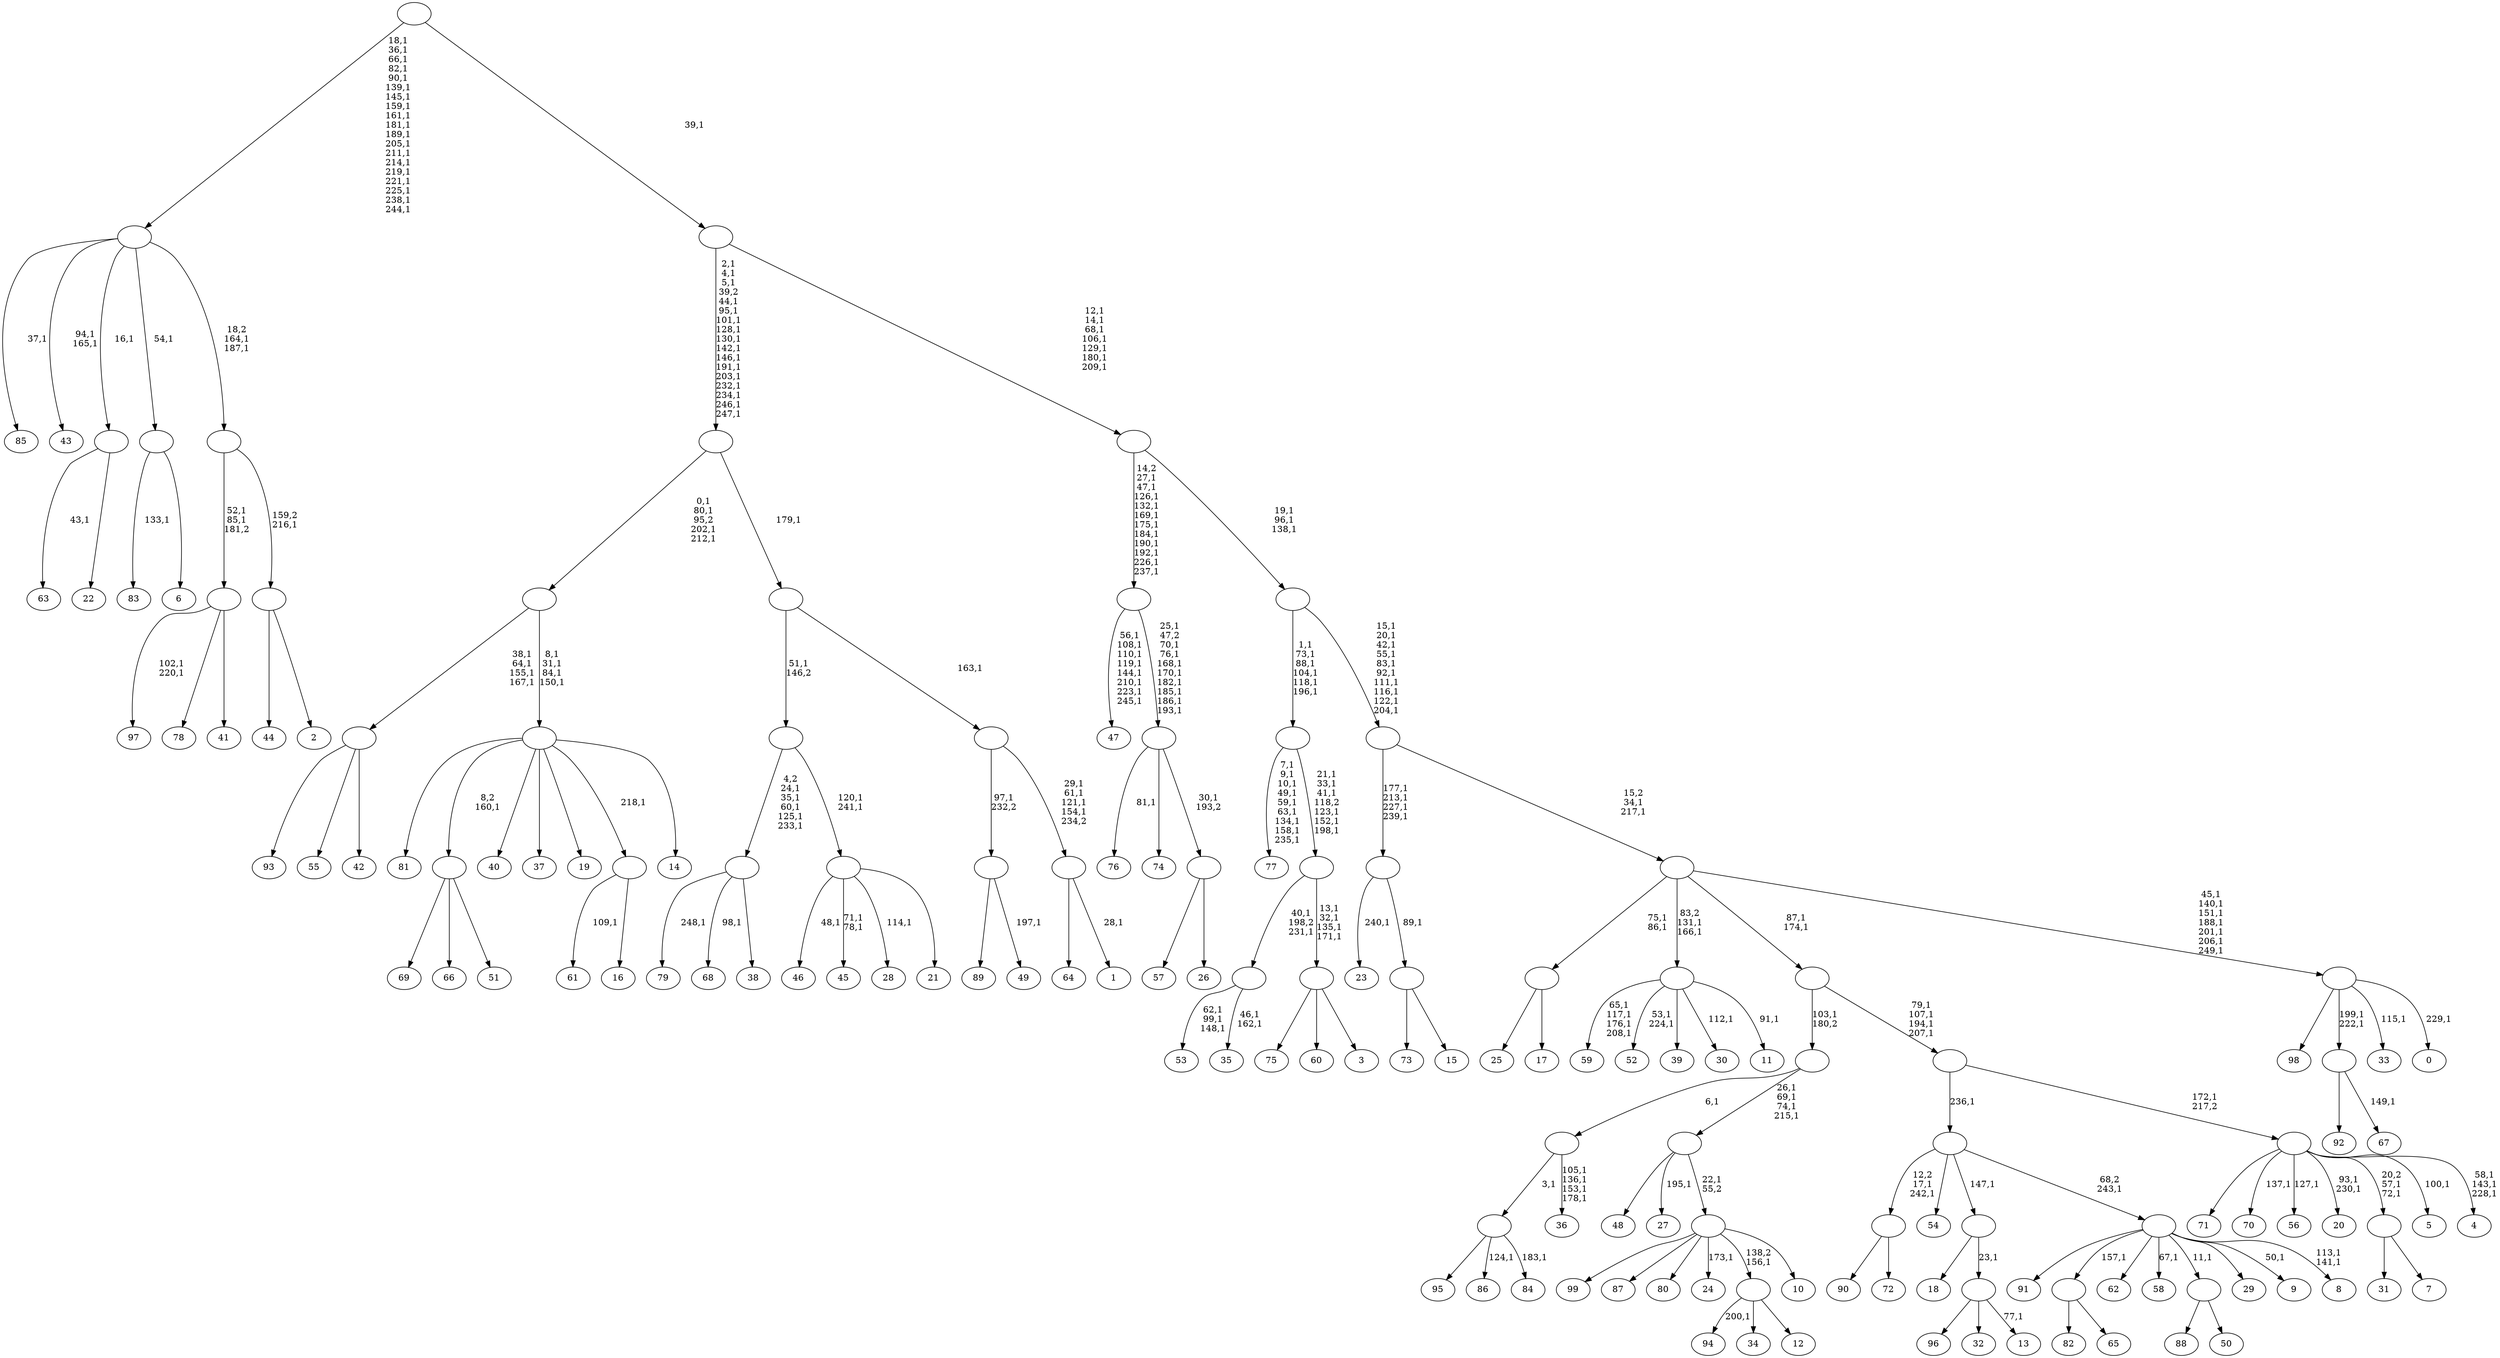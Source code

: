 digraph T {
	350 [label="99"]
	349 [label="98"]
	348 [label="97"]
	345 [label="96"]
	344 [label="95"]
	343 [label="94"]
	341 [label="93"]
	340 [label="92"]
	339 [label="91"]
	338 [label="90"]
	337 [label="89"]
	336 [label="88"]
	335 [label="87"]
	334 [label="86"]
	332 [label="85"]
	330 [label="84"]
	328 [label=""]
	327 [label="83"]
	325 [label="82"]
	324 [label="81"]
	323 [label="80"]
	322 [label="79"]
	320 [label="78"]
	319 [label="77"]
	309 [label="76"]
	307 [label="75"]
	306 [label="74"]
	305 [label="73"]
	304 [label="72"]
	303 [label=""]
	301 [label="71"]
	300 [label="70"]
	298 [label="69"]
	297 [label="68"]
	295 [label="67"]
	293 [label=""]
	291 [label="66"]
	290 [label="65"]
	289 [label=""]
	288 [label="64"]
	287 [label="63"]
	285 [label="62"]
	284 [label="61"]
	282 [label="60"]
	281 [label="59"]
	276 [label="58"]
	274 [label="57"]
	273 [label="56"]
	271 [label="55"]
	270 [label="54"]
	269 [label="53"]
	265 [label="52"]
	262 [label="51"]
	261 [label=""]
	260 [label="50"]
	259 [label=""]
	258 [label="49"]
	256 [label=""]
	255 [label="48"]
	254 [label="47"]
	245 [label="46"]
	243 [label="45"]
	240 [label="44"]
	239 [label="43"]
	236 [label="42"]
	235 [label=""]
	231 [label="41"]
	230 [label=""]
	228 [label="40"]
	227 [label="39"]
	226 [label="38"]
	225 [label=""]
	220 [label="37"]
	219 [label="36"]
	214 [label=""]
	213 [label="35"]
	210 [label=""]
	208 [label="34"]
	207 [label="33"]
	205 [label="32"]
	204 [label="31"]
	203 [label="30"]
	201 [label="29"]
	200 [label="28"]
	198 [label="27"]
	196 [label="26"]
	195 [label=""]
	194 [label=""]
	185 [label=""]
	174 [label="25"]
	173 [label="24"]
	171 [label="23"]
	169 [label="22"]
	168 [label=""]
	167 [label="21"]
	166 [label=""]
	164 [label=""]
	163 [label="20"]
	160 [label="19"]
	159 [label="18"]
	158 [label="17"]
	157 [label=""]
	155 [label="16"]
	154 [label=""]
	153 [label="15"]
	152 [label=""]
	151 [label=""]
	147 [label="14"]
	146 [label=""]
	142 [label=""]
	138 [label="13"]
	136 [label=""]
	135 [label=""]
	134 [label="12"]
	133 [label=""]
	132 [label="11"]
	130 [label=""]
	128 [label="10"]
	127 [label=""]
	126 [label=""]
	122 [label=""]
	121 [label="9"]
	119 [label="8"]
	116 [label=""]
	115 [label=""]
	114 [label="7"]
	113 [label=""]
	111 [label="6"]
	110 [label=""]
	109 [label="5"]
	107 [label="4"]
	103 [label=""]
	102 [label=""]
	98 [label=""]
	96 [label="3"]
	95 [label=""]
	91 [label=""]
	85 [label=""]
	79 [label="2"]
	78 [label=""]
	77 [label=""]
	75 [label=""]
	56 [label="1"]
	54 [label=""]
	50 [label=""]
	49 [label=""]
	48 [label=""]
	32 [label="0"]
	30 [label=""]
	23 [label=""]
	21 [label=""]
	11 [label=""]
	8 [label=""]
	1 [label=""]
	0 [label=""]
	328 -> 330 [label="183,1"]
	328 -> 334 [label="124,1"]
	328 -> 344 [label=""]
	303 -> 338 [label=""]
	303 -> 304 [label=""]
	293 -> 295 [label="149,1"]
	293 -> 340 [label=""]
	289 -> 325 [label=""]
	289 -> 290 [label=""]
	261 -> 298 [label=""]
	261 -> 291 [label=""]
	261 -> 262 [label=""]
	259 -> 336 [label=""]
	259 -> 260 [label=""]
	256 -> 258 [label="197,1"]
	256 -> 337 [label=""]
	235 -> 341 [label=""]
	235 -> 271 [label=""]
	235 -> 236 [label=""]
	230 -> 348 [label="102,1\n220,1"]
	230 -> 320 [label=""]
	230 -> 231 [label=""]
	225 -> 297 [label="98,1"]
	225 -> 322 [label="248,1"]
	225 -> 226 [label=""]
	214 -> 219 [label="105,1\n136,1\n153,1\n178,1"]
	214 -> 328 [label="3,1"]
	210 -> 213 [label="46,1\n162,1"]
	210 -> 269 [label="62,1\n99,1\n148,1"]
	195 -> 274 [label=""]
	195 -> 196 [label=""]
	194 -> 309 [label="81,1"]
	194 -> 306 [label=""]
	194 -> 195 [label="30,1\n193,2"]
	185 -> 194 [label="25,1\n47,2\n70,1\n76,1\n168,1\n170,1\n182,1\n185,1\n186,1\n193,1"]
	185 -> 254 [label="56,1\n108,1\n110,1\n119,1\n144,1\n210,1\n223,1\n245,1"]
	168 -> 287 [label="43,1"]
	168 -> 169 [label=""]
	166 -> 200 [label="114,1"]
	166 -> 243 [label="71,1\n78,1"]
	166 -> 245 [label="48,1"]
	166 -> 167 [label=""]
	164 -> 166 [label="120,1\n241,1"]
	164 -> 225 [label="4,2\n24,1\n35,1\n60,1\n125,1\n233,1"]
	157 -> 174 [label=""]
	157 -> 158 [label=""]
	154 -> 284 [label="109,1"]
	154 -> 155 [label=""]
	152 -> 305 [label=""]
	152 -> 153 [label=""]
	151 -> 171 [label="240,1"]
	151 -> 152 [label="89,1"]
	146 -> 324 [label=""]
	146 -> 261 [label="8,2\n160,1"]
	146 -> 228 [label=""]
	146 -> 220 [label=""]
	146 -> 160 [label=""]
	146 -> 154 [label="218,1"]
	146 -> 147 [label=""]
	142 -> 146 [label="8,1\n31,1\n84,1\n150,1"]
	142 -> 235 [label="38,1\n64,1\n155,1\n167,1"]
	136 -> 138 [label="77,1"]
	136 -> 345 [label=""]
	136 -> 205 [label=""]
	135 -> 159 [label=""]
	135 -> 136 [label="23,1"]
	133 -> 343 [label="200,1"]
	133 -> 208 [label=""]
	133 -> 134 [label=""]
	130 -> 132 [label="91,1"]
	130 -> 203 [label="112,1"]
	130 -> 265 [label="53,1\n224,1"]
	130 -> 281 [label="65,1\n117,1\n176,1\n208,1"]
	130 -> 227 [label=""]
	127 -> 173 [label="173,1"]
	127 -> 350 [label=""]
	127 -> 335 [label=""]
	127 -> 323 [label=""]
	127 -> 133 [label="138,2\n156,1"]
	127 -> 128 [label=""]
	126 -> 198 [label="195,1"]
	126 -> 255 [label=""]
	126 -> 127 [label="22,1\n55,2"]
	122 -> 126 [label="26,1\n69,1\n74,1\n215,1"]
	122 -> 214 [label="6,1"]
	116 -> 119 [label="113,1\n141,1"]
	116 -> 121 [label="50,1"]
	116 -> 276 [label="67,1"]
	116 -> 339 [label=""]
	116 -> 289 [label="157,1"]
	116 -> 285 [label=""]
	116 -> 259 [label="11,1"]
	116 -> 201 [label=""]
	115 -> 303 [label="12,2\n17,1\n242,1"]
	115 -> 270 [label=""]
	115 -> 135 [label="147,1"]
	115 -> 116 [label="68,2\n243,1"]
	113 -> 204 [label=""]
	113 -> 114 [label=""]
	110 -> 327 [label="133,1"]
	110 -> 111 [label=""]
	103 -> 107 [label="58,1\n143,1\n228,1"]
	103 -> 109 [label="100,1"]
	103 -> 113 [label="20,2\n57,1\n72,1"]
	103 -> 163 [label="93,1\n230,1"]
	103 -> 273 [label="127,1"]
	103 -> 300 [label="137,1"]
	103 -> 301 [label=""]
	102 -> 115 [label="236,1"]
	102 -> 103 [label="172,1\n217,2"]
	98 -> 102 [label="79,1\n107,1\n194,1\n207,1"]
	98 -> 122 [label="103,1\n180,2"]
	95 -> 307 [label=""]
	95 -> 282 [label=""]
	95 -> 96 [label=""]
	91 -> 95 [label="13,1\n32,1\n135,1\n171,1"]
	91 -> 210 [label="40,1\n198,2\n231,1"]
	85 -> 91 [label="21,1\n33,1\n41,1\n118,2\n123,1\n152,1\n198,1"]
	85 -> 319 [label="7,1\n9,1\n10,1\n49,1\n59,1\n63,1\n134,1\n158,1\n235,1"]
	78 -> 240 [label=""]
	78 -> 79 [label=""]
	77 -> 230 [label="52,1\n85,1\n181,2"]
	77 -> 78 [label="159,2\n216,1"]
	75 -> 77 [label="18,2\n164,1\n187,1"]
	75 -> 239 [label="94,1\n165,1"]
	75 -> 332 [label="37,1"]
	75 -> 168 [label="16,1"]
	75 -> 110 [label="54,1"]
	54 -> 56 [label="28,1"]
	54 -> 288 [label=""]
	50 -> 54 [label="29,1\n61,1\n121,1\n154,1\n234,2"]
	50 -> 256 [label="97,1\n232,2"]
	49 -> 164 [label="51,1\n146,2"]
	49 -> 50 [label="163,1"]
	48 -> 142 [label="0,1\n80,1\n95,2\n202,1\n212,1"]
	48 -> 49 [label="179,1"]
	30 -> 32 [label="229,1"]
	30 -> 207 [label="115,1"]
	30 -> 293 [label="199,1\n222,1"]
	30 -> 349 [label=""]
	23 -> 30 [label="45,1\n140,1\n151,1\n188,1\n201,1\n206,1\n249,1"]
	23 -> 98 [label="87,1\n174,1"]
	23 -> 130 [label="83,2\n131,1\n166,1"]
	23 -> 157 [label="75,1\n86,1"]
	21 -> 23 [label="15,2\n34,1\n217,1"]
	21 -> 151 [label="177,1\n213,1\n227,1\n239,1"]
	11 -> 21 [label="15,1\n20,1\n42,1\n55,1\n83,1\n92,1\n111,1\n116,1\n122,1\n204,1"]
	11 -> 85 [label="1,1\n73,1\n88,1\n104,1\n118,1\n196,1"]
	8 -> 11 [label="19,1\n96,1\n138,1"]
	8 -> 185 [label="14,2\n27,1\n47,1\n126,1\n132,1\n169,1\n175,1\n184,1\n190,1\n192,1\n226,1\n237,1"]
	1 -> 8 [label="12,1\n14,1\n68,1\n106,1\n129,1\n180,1\n209,1"]
	1 -> 48 [label="2,1\n4,1\n5,1\n39,2\n44,1\n95,1\n101,1\n128,1\n130,1\n142,1\n146,1\n191,1\n203,1\n232,1\n234,1\n246,1\n247,1"]
	0 -> 75 [label="18,1\n36,1\n66,1\n82,1\n90,1\n139,1\n145,1\n159,1\n161,1\n181,1\n189,1\n205,1\n211,1\n214,1\n219,1\n221,1\n225,1\n238,1\n244,1"]
	0 -> 1 [label="39,1"]
}
